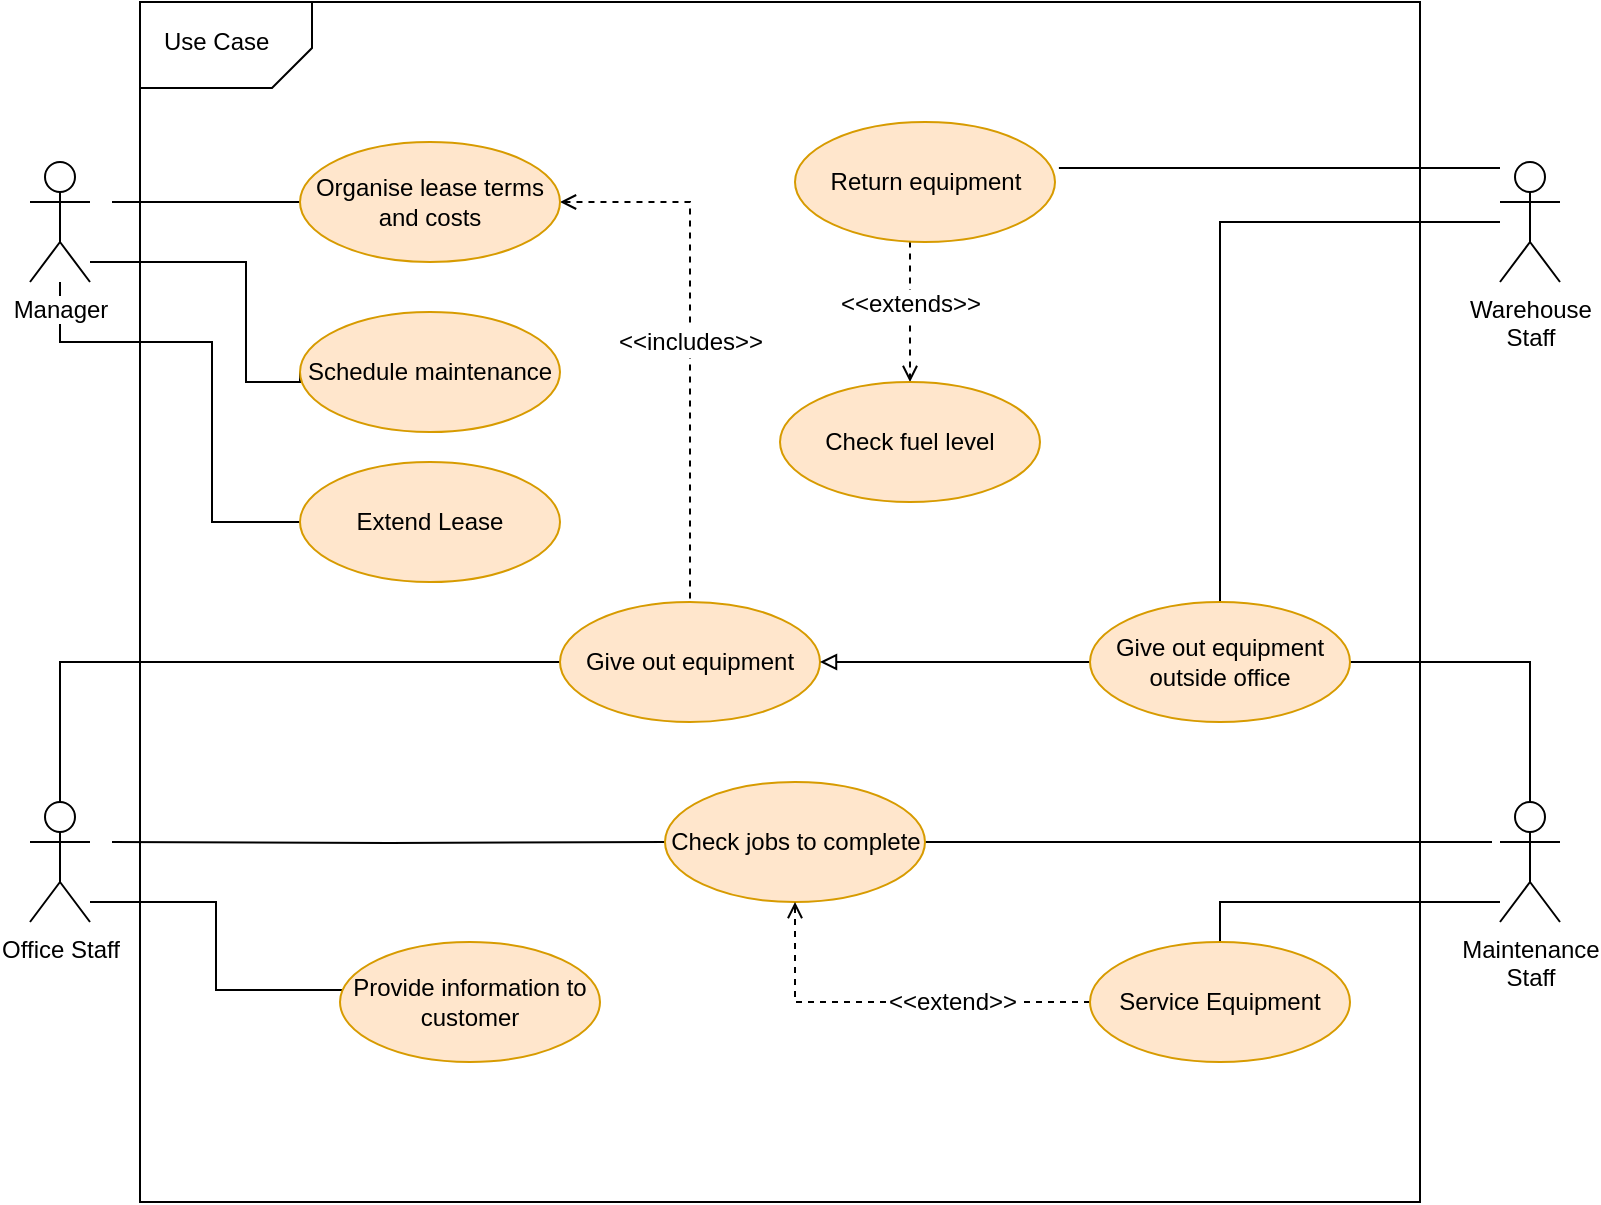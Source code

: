 <mxfile version="10.6.1" type="github"><diagram name="Page-1" id="c4acf3e9-155e-7222-9cf6-157b1a14988f"><mxGraphModel dx="1394" dy="715" grid="1" gridSize="10" guides="1" tooltips="1" connect="1" arrows="1" fold="1" page="1" pageScale="1" pageWidth="827" pageHeight="1169" background="#ffffff" math="0" shadow="0"><root><mxCell id="0"/><mxCell id="1" parent="0"/><mxCell id="ftkki_CmcI0PDBcuC4b3-43" value="" style="rounded=0;whiteSpace=wrap;html=1;" parent="1" vertex="1"><mxGeometry x="84" y="280" width="640" height="600" as="geometry"/></mxCell><mxCell id="ftkki_CmcI0PDBcuC4b3-12" style="edgeStyle=orthogonalEdgeStyle;rounded=0;orthogonalLoop=1;jettySize=auto;html=1;endArrow=none;endFill=0;" parent="1" target="ftkki_CmcI0PDBcuC4b3-11" edge="1"><mxGeometry relative="1" as="geometry"><mxPoint x="70" y="380" as="sourcePoint"/><Array as="points"><mxPoint x="90" y="380"/><mxPoint x="90" y="380"/></Array></mxGeometry></mxCell><mxCell id="ftkki_CmcI0PDBcuC4b3-18" style="edgeStyle=orthogonalEdgeStyle;rounded=0;orthogonalLoop=1;jettySize=auto;html=1;entryX=0;entryY=0.5;entryDx=0;entryDy=0;endArrow=none;endFill=0;" parent="1" source="ftkki_CmcI0PDBcuC4b3-3" target="ftkki_CmcI0PDBcuC4b3-17" edge="1"><mxGeometry relative="1" as="geometry"><Array as="points"><mxPoint x="137" y="410"/><mxPoint x="137" y="470"/></Array></mxGeometry></mxCell><mxCell id="ftkki_CmcI0PDBcuC4b3-20" style="edgeStyle=orthogonalEdgeStyle;rounded=0;orthogonalLoop=1;jettySize=auto;html=1;entryX=0;entryY=0.5;entryDx=0;entryDy=0;endArrow=none;endFill=0;" parent="1" source="ftkki_CmcI0PDBcuC4b3-3" target="ftkki_CmcI0PDBcuC4b3-19" edge="1"><mxGeometry relative="1" as="geometry"><Array as="points"><mxPoint x="44" y="450"/><mxPoint x="120" y="450"/><mxPoint x="120" y="540"/></Array></mxGeometry></mxCell><mxCell id="ftkki_CmcI0PDBcuC4b3-3" value="Manager" style="shape=umlActor;verticalLabelPosition=bottom;labelBackgroundColor=#ffffff;verticalAlign=top;html=1;outlineConnect=0;" parent="1" vertex="1"><mxGeometry x="29" y="360" width="30" height="60" as="geometry"/></mxCell><mxCell id="ftkki_CmcI0PDBcuC4b3-29" style="edgeStyle=orthogonalEdgeStyle;rounded=0;orthogonalLoop=1;jettySize=auto;html=1;entryX=0.5;entryY=0;entryDx=0;entryDy=0;endArrow=none;endFill=0;" parent="1" source="ftkki_CmcI0PDBcuC4b3-4" target="ftkki_CmcI0PDBcuC4b3-26" edge="1"><mxGeometry relative="1" as="geometry"/></mxCell><mxCell id="ftkki_CmcI0PDBcuC4b3-39" style="edgeStyle=orthogonalEdgeStyle;rounded=0;orthogonalLoop=1;jettySize=auto;html=1;entryX=1.015;entryY=0.383;entryDx=0;entryDy=0;entryPerimeter=0;endArrow=none;endFill=0;" parent="1" source="ftkki_CmcI0PDBcuC4b3-4" target="ftkki_CmcI0PDBcuC4b3-31" edge="1"><mxGeometry relative="1" as="geometry"><Array as="points"><mxPoint x="734" y="363"/><mxPoint x="734" y="363"/></Array></mxGeometry></mxCell><mxCell id="ftkki_CmcI0PDBcuC4b3-4" value="Warehouse&lt;br&gt;Staff" style="shape=umlActor;verticalLabelPosition=bottom;labelBackgroundColor=#ffffff;verticalAlign=top;html=1;outlineConnect=0;" parent="1" vertex="1"><mxGeometry x="764" y="360" width="30" height="60" as="geometry"/></mxCell><mxCell id="ftkki_CmcI0PDBcuC4b3-25" style="edgeStyle=orthogonalEdgeStyle;rounded=0;orthogonalLoop=1;jettySize=auto;html=1;entryX=0;entryY=0.5;entryDx=0;entryDy=0;endArrow=none;endFill=0;exitX=0.5;exitY=0;exitDx=0;exitDy=0;exitPerimeter=0;" parent="1" source="ftkki_CmcI0PDBcuC4b3-5" target="ftkki_CmcI0PDBcuC4b3-24" edge="1"><mxGeometry relative="1" as="geometry"><Array as="points"><mxPoint x="44" y="610"/></Array><mxPoint x="44" y="670" as="sourcePoint"/></mxGeometry></mxCell><mxCell id="ftkki_CmcI0PDBcuC4b3-41" style="edgeStyle=orthogonalEdgeStyle;rounded=0;orthogonalLoop=1;jettySize=auto;html=1;entryX=0.008;entryY=0.4;entryDx=0;entryDy=0;entryPerimeter=0;endArrow=none;endFill=0;" parent="1" source="ftkki_CmcI0PDBcuC4b3-5" target="ftkki_CmcI0PDBcuC4b3-40" edge="1"><mxGeometry relative="1" as="geometry"><Array as="points"><mxPoint x="122" y="730"/><mxPoint x="122" y="774"/></Array></mxGeometry></mxCell><mxCell id="isMKhXwA5egDqyZBOaIT-2" style="edgeStyle=orthogonalEdgeStyle;rounded=0;orthogonalLoop=1;jettySize=auto;html=1;entryX=0;entryY=0.5;entryDx=0;entryDy=0;endArrow=none;endFill=0;" edge="1" parent="1" target="ftkki_CmcI0PDBcuC4b3-21"><mxGeometry relative="1" as="geometry"><mxPoint x="70" y="700" as="sourcePoint"/></mxGeometry></mxCell><mxCell id="ftkki_CmcI0PDBcuC4b3-5" value="Office Staff" style="shape=umlActor;verticalLabelPosition=bottom;labelBackgroundColor=#ffffff;verticalAlign=top;html=1;outlineConnect=0;" parent="1" vertex="1"><mxGeometry x="29" y="680" width="30" height="60" as="geometry"/></mxCell><mxCell id="ftkki_CmcI0PDBcuC4b3-23" style="edgeStyle=orthogonalEdgeStyle;rounded=0;orthogonalLoop=1;jettySize=auto;html=1;entryX=1;entryY=0.5;entryDx=0;entryDy=0;endArrow=none;endFill=0;" parent="1" target="ftkki_CmcI0PDBcuC4b3-21" edge="1"><mxGeometry relative="1" as="geometry"><mxPoint x="484" y="680" as="targetPoint"/><mxPoint x="760" y="700" as="sourcePoint"/><Array as="points"><mxPoint x="700" y="700"/><mxPoint x="700" y="700"/></Array></mxGeometry></mxCell><mxCell id="ftkki_CmcI0PDBcuC4b3-30" style="edgeStyle=orthogonalEdgeStyle;rounded=0;orthogonalLoop=1;jettySize=auto;html=1;entryX=1;entryY=0.5;entryDx=0;entryDy=0;exitX=0.5;exitY=0;exitDx=0;exitDy=0;exitPerimeter=0;endArrow=none;endFill=0;" parent="1" source="ftkki_CmcI0PDBcuC4b3-6" target="ftkki_CmcI0PDBcuC4b3-26" edge="1"><mxGeometry relative="1" as="geometry"><Array as="points"><mxPoint x="779" y="610"/></Array></mxGeometry></mxCell><mxCell id="ftkki_CmcI0PDBcuC4b3-38" style="edgeStyle=orthogonalEdgeStyle;rounded=0;orthogonalLoop=1;jettySize=auto;html=1;entryX=0.5;entryY=0;entryDx=0;entryDy=0;endArrow=none;endFill=0;" parent="1" source="ftkki_CmcI0PDBcuC4b3-6" target="ftkki_CmcI0PDBcuC4b3-37" edge="1"><mxGeometry relative="1" as="geometry"><Array as="points"><mxPoint x="624" y="730"/></Array></mxGeometry></mxCell><mxCell id="ftkki_CmcI0PDBcuC4b3-6" value="Maintenance &lt;br&gt;Staff" style="shape=umlActor;verticalLabelPosition=bottom;labelBackgroundColor=#ffffff;verticalAlign=top;html=1;outlineConnect=0;" parent="1" vertex="1"><mxGeometry x="764" y="680" width="30" height="60" as="geometry"/></mxCell><mxCell id="isMKhXwA5egDqyZBOaIT-3" style="edgeStyle=orthogonalEdgeStyle;rounded=0;orthogonalLoop=1;jettySize=auto;html=1;entryX=0.5;entryY=0;entryDx=0;entryDy=0;endArrow=none;endFill=0;dashed=1;startArrow=open;startFill=0;" edge="1" parent="1" source="ftkki_CmcI0PDBcuC4b3-11" target="ftkki_CmcI0PDBcuC4b3-24"><mxGeometry relative="1" as="geometry"><Array as="points"><mxPoint x="359" y="380"/></Array></mxGeometry></mxCell><mxCell id="isMKhXwA5egDqyZBOaIT-4" value="&amp;lt;&amp;lt;includes&amp;gt;&amp;gt;" style="text;html=1;resizable=0;points=[];align=center;verticalAlign=middle;labelBackgroundColor=#ffffff;" vertex="1" connectable="0" parent="isMKhXwA5egDqyZBOaIT-3"><mxGeometry x="0.019" relative="1" as="geometry"><mxPoint as="offset"/></mxGeometry></mxCell><mxCell id="ftkki_CmcI0PDBcuC4b3-11" value="Organise lease terms and costs" style="ellipse;whiteSpace=wrap;html=1;fillColor=#ffe6cc;strokeColor=#d79b00;" parent="1" vertex="1"><mxGeometry x="164" y="350" width="130" height="60" as="geometry"/></mxCell><mxCell id="ftkki_CmcI0PDBcuC4b3-17" value="Schedule maintenance" style="ellipse;whiteSpace=wrap;html=1;fillColor=#ffe6cc;strokeColor=#d79b00;" parent="1" vertex="1"><mxGeometry x="164" y="435" width="130" height="60" as="geometry"/></mxCell><mxCell id="ftkki_CmcI0PDBcuC4b3-19" value="Extend Lease" style="ellipse;whiteSpace=wrap;html=1;fillColor=#ffe6cc;strokeColor=#d79b00;" parent="1" vertex="1"><mxGeometry x="164" y="510" width="130" height="60" as="geometry"/></mxCell><mxCell id="ftkki_CmcI0PDBcuC4b3-21" value="Check jobs to complete" style="ellipse;whiteSpace=wrap;html=1;fillColor=#ffe6cc;strokeColor=#d79b00;" parent="1" vertex="1"><mxGeometry x="346.5" y="670" width="130" height="60" as="geometry"/></mxCell><mxCell id="ftkki_CmcI0PDBcuC4b3-24" value="Give out equipment" style="ellipse;whiteSpace=wrap;html=1;fillColor=#ffe6cc;strokeColor=#d79b00;" parent="1" vertex="1"><mxGeometry x="294" y="580" width="130" height="60" as="geometry"/></mxCell><mxCell id="isMKhXwA5egDqyZBOaIT-5" style="edgeStyle=orthogonalEdgeStyle;rounded=0;orthogonalLoop=1;jettySize=auto;html=1;exitX=0;exitY=0.5;exitDx=0;exitDy=0;entryX=1;entryY=0.5;entryDx=0;entryDy=0;endArrow=block;endFill=0;" edge="1" parent="1" source="ftkki_CmcI0PDBcuC4b3-26" target="ftkki_CmcI0PDBcuC4b3-24"><mxGeometry relative="1" as="geometry"/></mxCell><mxCell id="ftkki_CmcI0PDBcuC4b3-26" value="Give out equipment outside office" style="ellipse;whiteSpace=wrap;html=1;fillColor=#ffe6cc;strokeColor=#d79b00;" parent="1" vertex="1"><mxGeometry x="559" y="580" width="130" height="60" as="geometry"/></mxCell><mxCell id="ftkki_CmcI0PDBcuC4b3-34" value="" style="edgeStyle=orthogonalEdgeStyle;rounded=0;orthogonalLoop=1;jettySize=auto;html=1;dashed=1;endArrow=open;endFill=0;" parent="1" source="ftkki_CmcI0PDBcuC4b3-31" target="ftkki_CmcI0PDBcuC4b3-33" edge="1"><mxGeometry relative="1" as="geometry"><Array as="points"><mxPoint x="469" y="420"/><mxPoint x="469" y="420"/></Array></mxGeometry></mxCell><mxCell id="ftkki_CmcI0PDBcuC4b3-35" value="&amp;lt;&amp;lt;extends&amp;gt;&amp;gt;" style="text;html=1;resizable=0;points=[];align=center;verticalAlign=middle;labelBackgroundColor=#ffffff;" parent="ftkki_CmcI0PDBcuC4b3-34" vertex="1" connectable="0"><mxGeometry x="-0.333" y="4" relative="1" as="geometry"><mxPoint x="-4" y="7" as="offset"/></mxGeometry></mxCell><mxCell id="ftkki_CmcI0PDBcuC4b3-31" value="Return equipment" style="ellipse;whiteSpace=wrap;html=1;fillColor=#ffe6cc;strokeColor=#d79b00;" parent="1" vertex="1"><mxGeometry x="411.5" y="340" width="130" height="60" as="geometry"/></mxCell><mxCell id="ftkki_CmcI0PDBcuC4b3-33" value="Check fuel level" style="ellipse;whiteSpace=wrap;html=1;fillColor=#ffe6cc;strokeColor=#d79b00;" parent="1" vertex="1"><mxGeometry x="404" y="470" width="130" height="60" as="geometry"/></mxCell><mxCell id="isMKhXwA5egDqyZBOaIT-8" style="edgeStyle=orthogonalEdgeStyle;rounded=0;orthogonalLoop=1;jettySize=auto;html=1;exitX=0;exitY=0.5;exitDx=0;exitDy=0;entryX=0.5;entryY=1;entryDx=0;entryDy=0;endArrow=open;endFill=0;startArrow=none;startFill=0;dashed=1;" edge="1" parent="1" source="ftkki_CmcI0PDBcuC4b3-37" target="ftkki_CmcI0PDBcuC4b3-21"><mxGeometry relative="1" as="geometry"/></mxCell><mxCell id="isMKhXwA5egDqyZBOaIT-9" value="&amp;lt;&amp;lt;extend&amp;gt;&amp;gt;" style="text;html=1;resizable=0;points=[];align=center;verticalAlign=middle;labelBackgroundColor=#ffffff;" vertex="1" connectable="0" parent="isMKhXwA5egDqyZBOaIT-8"><mxGeometry x="0.056" y="-2" relative="1" as="geometry"><mxPoint x="35" y="2" as="offset"/></mxGeometry></mxCell><mxCell id="ftkki_CmcI0PDBcuC4b3-37" value="Service Equipment" style="ellipse;whiteSpace=wrap;html=1;fillColor=#ffe6cc;strokeColor=#d79b00;" parent="1" vertex="1"><mxGeometry x="559" y="750" width="130" height="60" as="geometry"/></mxCell><mxCell id="ftkki_CmcI0PDBcuC4b3-40" value="Provide information to customer" style="ellipse;whiteSpace=wrap;html=1;fillColor=#ffe6cc;strokeColor=#d79b00;" parent="1" vertex="1"><mxGeometry x="184" y="750" width="130" height="60" as="geometry"/></mxCell><mxCell id="ftkki_CmcI0PDBcuC4b3-47" value="" style="endArrow=none;html=1;rounded=0;" parent="1" edge="1"><mxGeometry width="50" height="50" relative="1" as="geometry"><mxPoint x="170" y="280" as="sourcePoint"/><mxPoint x="84" y="323" as="targetPoint"/><Array as="points"><mxPoint x="170" y="303"/><mxPoint x="150" y="323"/></Array></mxGeometry></mxCell><mxCell id="ftkki_CmcI0PDBcuC4b3-48" value="Use Case" style="text;html=1;resizable=0;points=[];autosize=1;align=left;verticalAlign=top;spacingTop=-4;" parent="1" vertex="1"><mxGeometry x="94" y="290" width="70" height="20" as="geometry"/></mxCell></root></mxGraphModel></diagram></mxfile>